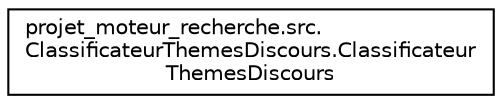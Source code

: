 digraph "Graphical Class Hierarchy"
{
 // LATEX_PDF_SIZE
  edge [fontname="Helvetica",fontsize="10",labelfontname="Helvetica",labelfontsize="10"];
  node [fontname="Helvetica",fontsize="10",shape=record];
  rankdir="LR";
  Node0 [label="projet_moteur_recherche.src.\lClassificateurThemesDiscours.Classificateur\lThemesDiscours",height=0.2,width=0.4,color="black", fillcolor="white", style="filled",URL="$classprojet__moteur__recherche_1_1src_1_1ClassificateurThemesDiscours_1_1ClassificateurThemesDiscours.html",tooltip=" "];
}
